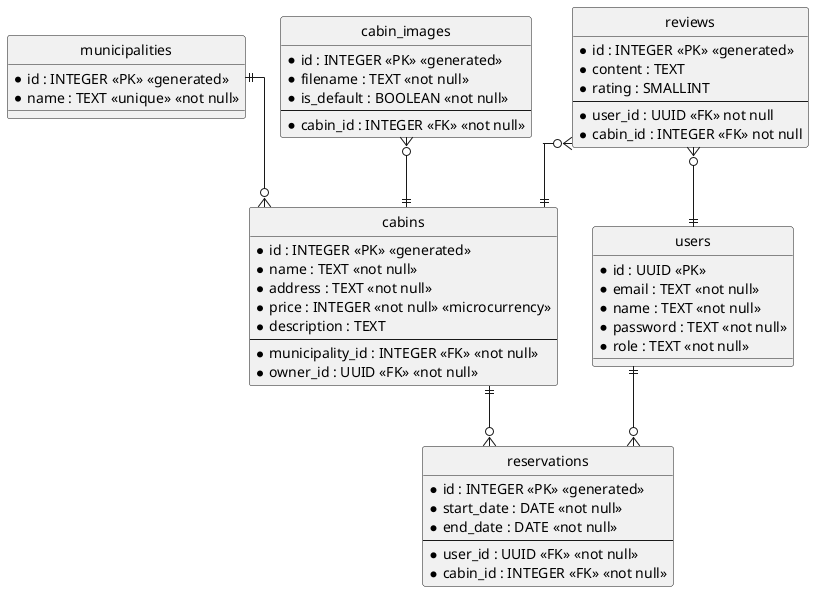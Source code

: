 @startuml DB DIAGRAM

hide circle
skinparam linetype ortho

entity users {
  * id : UUID <<PK>>
  * email : TEXT <<not null>>
  * name : TEXT <<not null>>
  * password : TEXT <<not null>>
  * role : TEXT <<not null>>
}

entity municipalities {
  * id : INTEGER <<PK>> <<generated>>
  * name : TEXT <<unique>> <<not null>>
}

entity cabins {
  * id : INTEGER <<PK>> <<generated>>
  * name : TEXT <<not null>>
  * address : TEXT <<not null>>
  * price : INTEGER <<not null>> <<microcurrency>>
  * description : TEXT
  ---
  * municipality_id : INTEGER <<FK>> <<not null>>
  * owner_id : UUID <<FK>> <<not null>>
}

entity reviews {
  * id : INTEGER <<PK>> <<generated>>
  * content : TEXT
  * rating : SMALLINT
  ---
  * user_id : UUID <<FK>> not null
  * cabin_id : INTEGER <<FK>> not null
}

entity reservations {
  * id : INTEGER <<PK>> <<generated>>
  * start_date : DATE <<not null>>
  * end_date : DATE <<not null>>
  ---
  * user_id : UUID <<FK>> <<not null>>
  * cabin_id : INTEGER <<FK>> <<not null>>
}

entity cabin_images {
  * id : INTEGER <<PK>> <<generated>>
  * filename : TEXT <<not null>>
  * is_default : BOOLEAN <<not null>>
  ---
  * cabin_id : INTEGER <<FK>> <<not null>>
}

cabins ||--o{ reservations
users ||--o{ reservations
cabin_images }o--|| cabins
reviews }o--|| cabins
reviews }o--|| users
municipalities ||--o{ cabins

@enduml
